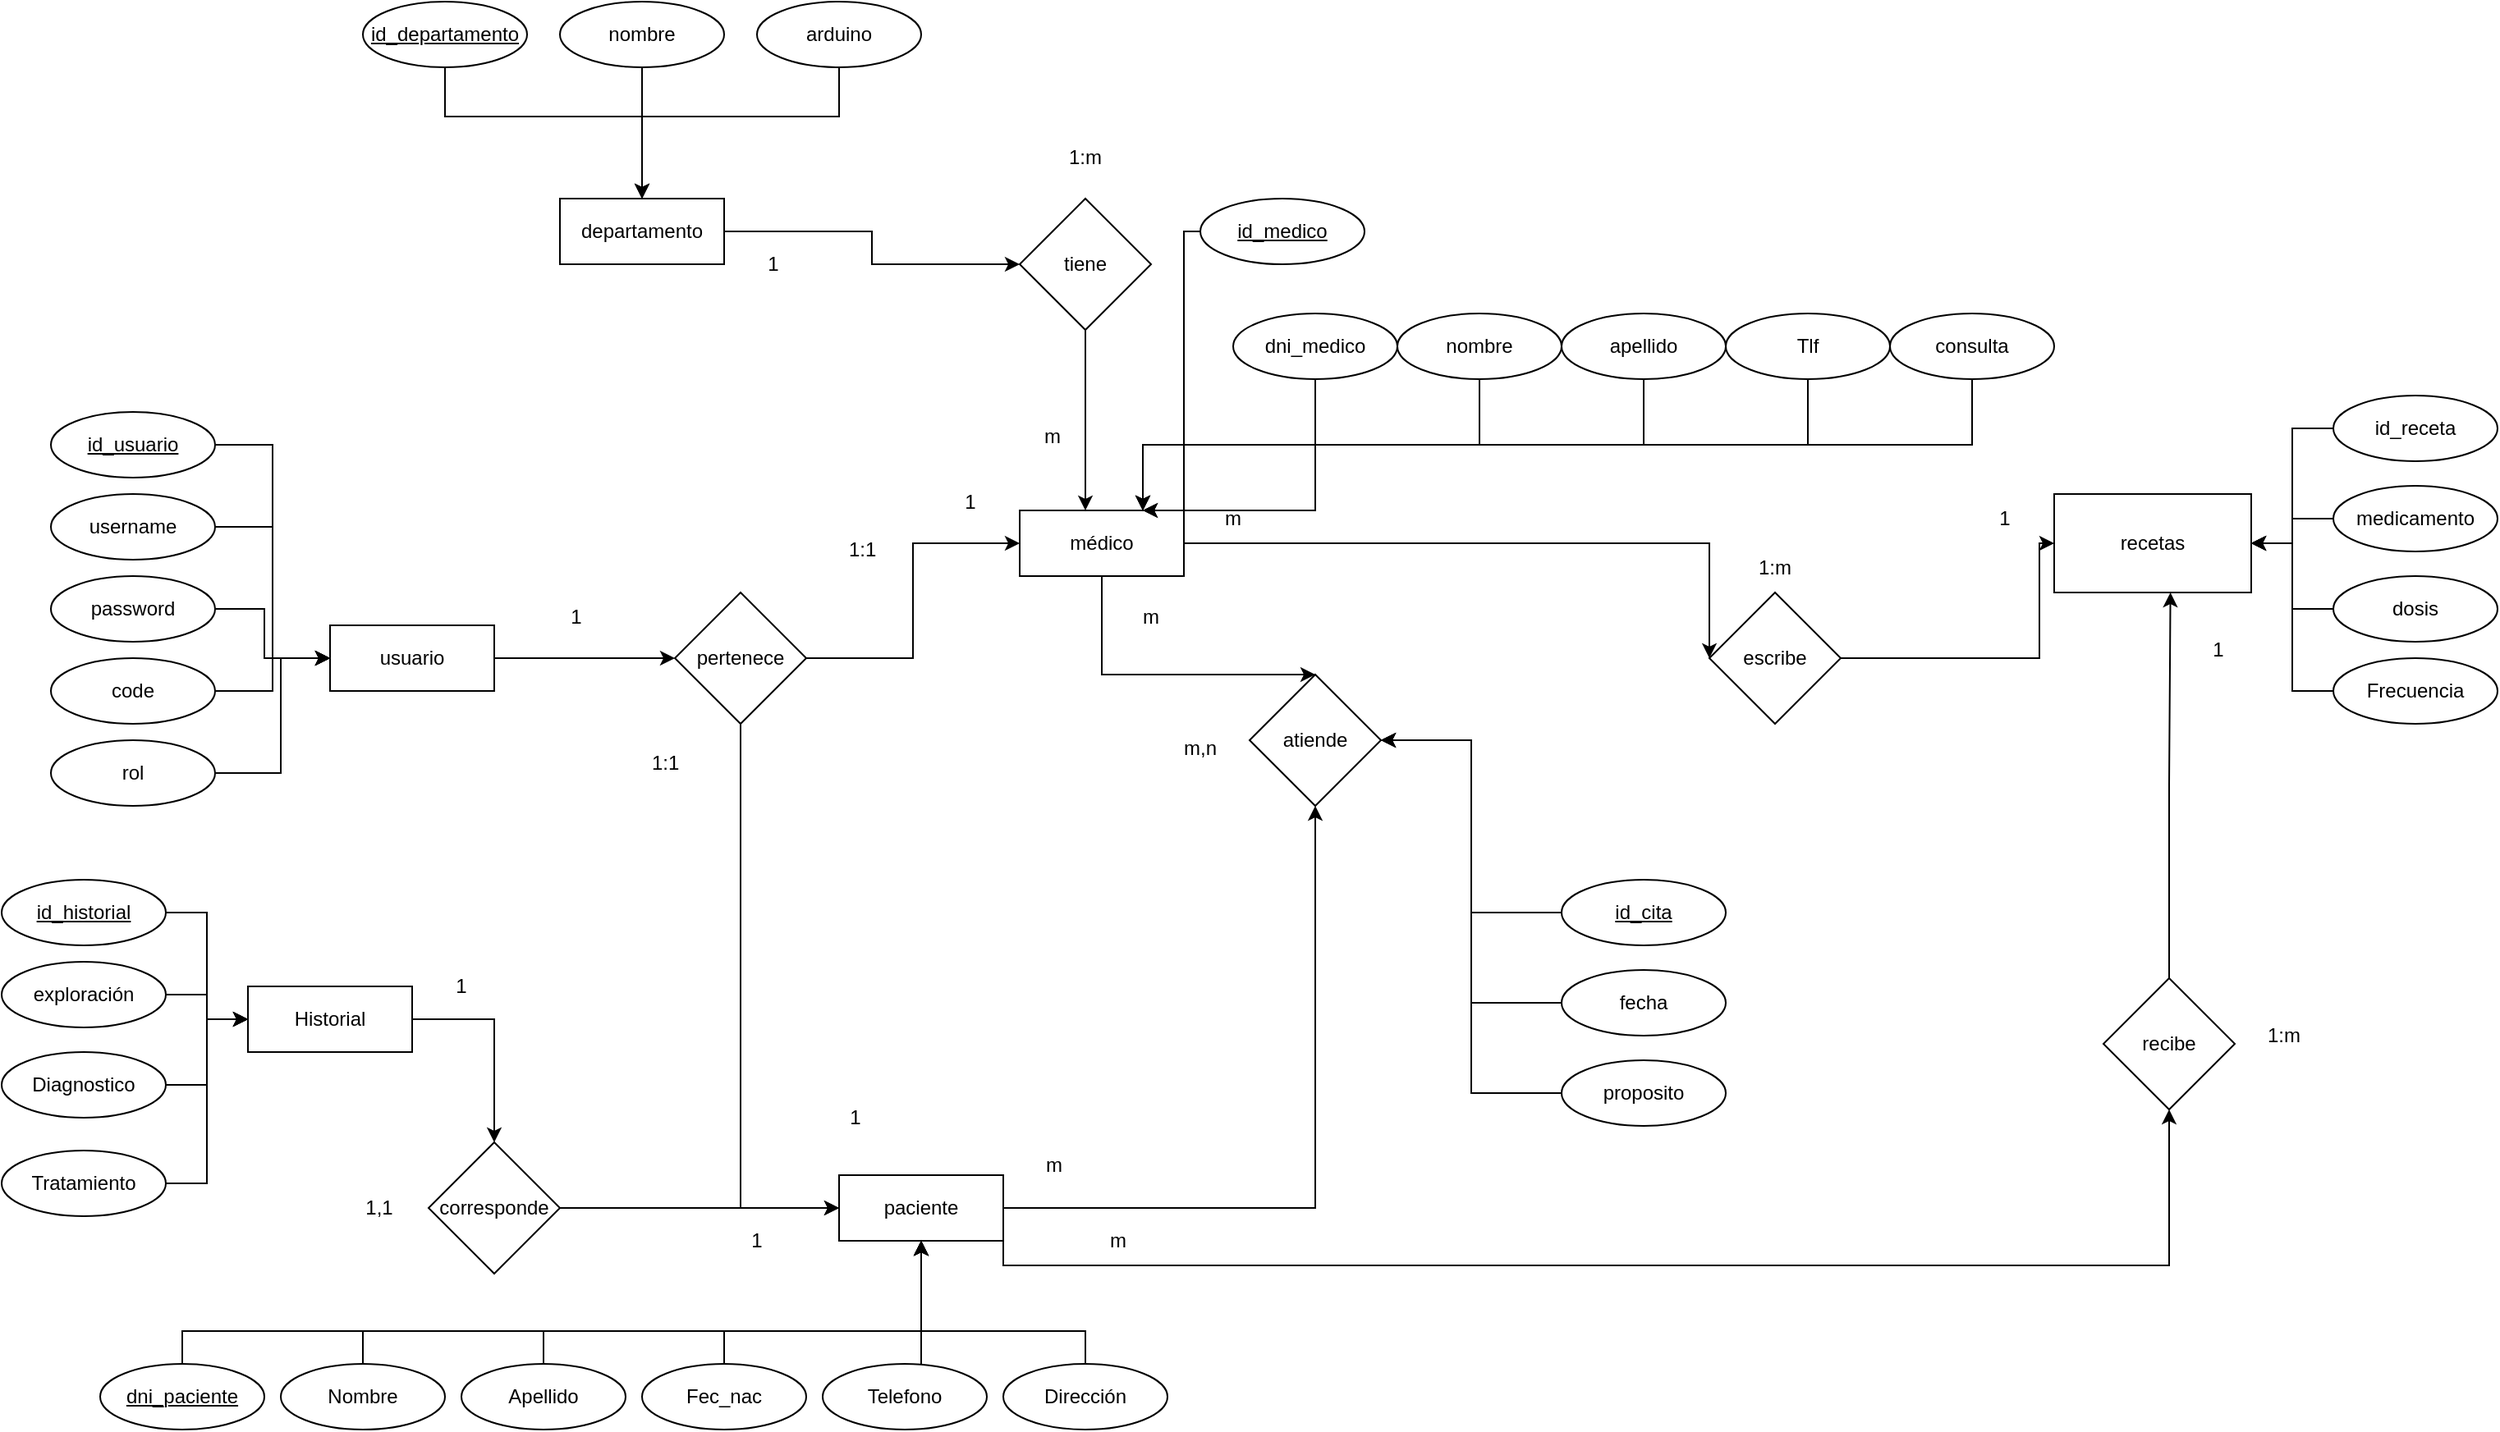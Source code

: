 <mxfile version="21.3.7" type="device">
  <diagram name="Página-1" id="xqndLr8KM-EVl-vZ3S0C">
    <mxGraphModel dx="1219" dy="1891" grid="1" gridSize="10" guides="1" tooltips="1" connect="1" arrows="1" fold="1" page="1" pageScale="1" pageWidth="827" pageHeight="1169" math="0" shadow="0">
      <root>
        <mxCell id="0" />
        <mxCell id="1" parent="0" />
        <mxCell id="SFQ_yNqbdvY2a28r_DXW-2" style="edgeStyle=orthogonalEdgeStyle;rounded=0;orthogonalLoop=1;jettySize=auto;html=1;entryX=0;entryY=0.5;entryDx=0;entryDy=0;" parent="1" source="jwtB_uwuyBpoJe-E4JpQ-1" target="SFQ_yNqbdvY2a28r_DXW-1" edge="1">
          <mxGeometry relative="1" as="geometry" />
        </mxCell>
        <mxCell id="jwtB_uwuyBpoJe-E4JpQ-1" value="usuario" style="whiteSpace=wrap;html=1;align=center;" parent="1" vertex="1">
          <mxGeometry x="200" y="210" width="100" height="40" as="geometry" />
        </mxCell>
        <mxCell id="jwtB_uwuyBpoJe-E4JpQ-3" style="edgeStyle=orthogonalEdgeStyle;rounded=0;orthogonalLoop=1;jettySize=auto;html=1;entryX=0;entryY=0.5;entryDx=0;entryDy=0;" parent="1" source="jwtB_uwuyBpoJe-E4JpQ-2" target="jwtB_uwuyBpoJe-E4JpQ-1" edge="1">
          <mxGeometry relative="1" as="geometry" />
        </mxCell>
        <mxCell id="jwtB_uwuyBpoJe-E4JpQ-2" value="id_usuario" style="ellipse;whiteSpace=wrap;html=1;align=center;fontStyle=4;" parent="1" vertex="1">
          <mxGeometry x="30" y="80" width="100" height="40" as="geometry" />
        </mxCell>
        <mxCell id="jwtB_uwuyBpoJe-E4JpQ-5" style="edgeStyle=orthogonalEdgeStyle;rounded=0;orthogonalLoop=1;jettySize=auto;html=1;entryX=0;entryY=0.5;entryDx=0;entryDy=0;" parent="1" source="jwtB_uwuyBpoJe-E4JpQ-4" target="jwtB_uwuyBpoJe-E4JpQ-1" edge="1">
          <mxGeometry relative="1" as="geometry" />
        </mxCell>
        <mxCell id="jwtB_uwuyBpoJe-E4JpQ-4" value="username" style="ellipse;whiteSpace=wrap;html=1;align=center;" parent="1" vertex="1">
          <mxGeometry x="30" y="130" width="100" height="40" as="geometry" />
        </mxCell>
        <mxCell id="jwtB_uwuyBpoJe-E4JpQ-7" style="edgeStyle=orthogonalEdgeStyle;rounded=0;orthogonalLoop=1;jettySize=auto;html=1;entryX=0;entryY=0.5;entryDx=0;entryDy=0;" parent="1" source="jwtB_uwuyBpoJe-E4JpQ-6" target="jwtB_uwuyBpoJe-E4JpQ-1" edge="1">
          <mxGeometry relative="1" as="geometry">
            <Array as="points">
              <mxPoint x="160" y="200" />
              <mxPoint x="160" y="230" />
            </Array>
          </mxGeometry>
        </mxCell>
        <mxCell id="jwtB_uwuyBpoJe-E4JpQ-6" value="password" style="ellipse;whiteSpace=wrap;html=1;align=center;" parent="1" vertex="1">
          <mxGeometry x="30" y="180" width="100" height="40" as="geometry" />
        </mxCell>
        <mxCell id="jwtB_uwuyBpoJe-E4JpQ-9" style="edgeStyle=orthogonalEdgeStyle;rounded=0;orthogonalLoop=1;jettySize=auto;html=1;" parent="1" source="jwtB_uwuyBpoJe-E4JpQ-8" edge="1">
          <mxGeometry relative="1" as="geometry">
            <mxPoint x="200" y="230" as="targetPoint" />
            <Array as="points">
              <mxPoint x="170" y="300" />
              <mxPoint x="170" y="230" />
            </Array>
          </mxGeometry>
        </mxCell>
        <mxCell id="jwtB_uwuyBpoJe-E4JpQ-8" value="rol" style="ellipse;whiteSpace=wrap;html=1;align=center;" parent="1" vertex="1">
          <mxGeometry x="30" y="280" width="100" height="40" as="geometry" />
        </mxCell>
        <mxCell id="hdkqg9-tBqKJNnxFn2p5-3" style="edgeStyle=orthogonalEdgeStyle;rounded=0;orthogonalLoop=1;jettySize=auto;html=1;entryX=0;entryY=0.5;entryDx=0;entryDy=0;" parent="1" source="CPYr39Uea-LIrnxPLEq8-1" target="hdkqg9-tBqKJNnxFn2p5-2" edge="1">
          <mxGeometry relative="1" as="geometry">
            <Array as="points">
              <mxPoint x="980" y="160" />
              <mxPoint x="980" y="160" />
            </Array>
          </mxGeometry>
        </mxCell>
        <mxCell id="hdkqg9-tBqKJNnxFn2p5-15" style="edgeStyle=orthogonalEdgeStyle;rounded=0;orthogonalLoop=1;jettySize=auto;html=1;entryX=0.5;entryY=0;entryDx=0;entryDy=0;" parent="1" source="CPYr39Uea-LIrnxPLEq8-1" target="hdkqg9-tBqKJNnxFn2p5-14" edge="1">
          <mxGeometry relative="1" as="geometry">
            <Array as="points">
              <mxPoint x="670" y="240" />
            </Array>
          </mxGeometry>
        </mxCell>
        <mxCell id="CPYr39Uea-LIrnxPLEq8-1" value="médico" style="whiteSpace=wrap;html=1;align=center;" parent="1" vertex="1">
          <mxGeometry x="620" y="140" width="100" height="40" as="geometry" />
        </mxCell>
        <mxCell id="fabHO_pOaCCCnIY9OZKp-2" style="edgeStyle=orthogonalEdgeStyle;rounded=0;orthogonalLoop=1;jettySize=auto;html=1;entryX=0.5;entryY=1;entryDx=0;entryDy=0;exitX=1;exitY=1;exitDx=0;exitDy=0;" parent="1" source="CPYr39Uea-LIrnxPLEq8-3" target="fabHO_pOaCCCnIY9OZKp-3" edge="1">
          <mxGeometry relative="1" as="geometry">
            <mxPoint x="1310" y="580" as="targetPoint" />
            <Array as="points">
              <mxPoint x="610" y="600" />
              <mxPoint x="1320" y="600" />
            </Array>
          </mxGeometry>
        </mxCell>
        <mxCell id="Pz2hUDX345NdzsbgaiuW-1" style="edgeStyle=orthogonalEdgeStyle;rounded=0;orthogonalLoop=1;jettySize=auto;html=1;entryX=0.5;entryY=1;entryDx=0;entryDy=0;" parent="1" source="CPYr39Uea-LIrnxPLEq8-3" target="hdkqg9-tBqKJNnxFn2p5-14" edge="1">
          <mxGeometry relative="1" as="geometry">
            <mxPoint x="730" y="370" as="targetPoint" />
          </mxGeometry>
        </mxCell>
        <mxCell id="CPYr39Uea-LIrnxPLEq8-3" value="paciente" style="whiteSpace=wrap;html=1;align=center;" parent="1" vertex="1">
          <mxGeometry x="510" y="545" width="100" height="40" as="geometry" />
        </mxCell>
        <mxCell id="CPYr39Uea-LIrnxPLEq8-7" value="1:1" style="text;strokeColor=none;fillColor=none;spacingLeft=4;spacingRight=4;overflow=hidden;rotatable=0;points=[[0,0.5],[1,0.5]];portConstraint=eastwest;fontSize=12;whiteSpace=wrap;html=1;" parent="1" vertex="1">
          <mxGeometry x="510" y="150" width="40" height="30" as="geometry" />
        </mxCell>
        <mxCell id="CPYr39Uea-LIrnxPLEq8-9" value="1:1" style="text;strokeColor=none;fillColor=none;spacingLeft=4;spacingRight=4;overflow=hidden;rotatable=0;points=[[0,0.5],[1,0.5]];portConstraint=eastwest;fontSize=12;whiteSpace=wrap;html=1;" parent="1" vertex="1">
          <mxGeometry x="390" y="280" width="40" height="30" as="geometry" />
        </mxCell>
        <mxCell id="SFQ_yNqbdvY2a28r_DXW-13" style="edgeStyle=orthogonalEdgeStyle;rounded=0;orthogonalLoop=1;jettySize=auto;html=1;" parent="1" source="CPYr39Uea-LIrnxPLEq8-10" target="SFQ_yNqbdvY2a28r_DXW-12" edge="1">
          <mxGeometry relative="1" as="geometry" />
        </mxCell>
        <mxCell id="CPYr39Uea-LIrnxPLEq8-10" value="departamento" style="whiteSpace=wrap;html=1;align=center;" parent="1" vertex="1">
          <mxGeometry x="340" y="-50" width="100" height="40" as="geometry" />
        </mxCell>
        <mxCell id="SFQ_yNqbdvY2a28r_DXW-3" style="edgeStyle=orthogonalEdgeStyle;rounded=0;orthogonalLoop=1;jettySize=auto;html=1;entryX=0;entryY=0.5;entryDx=0;entryDy=0;" parent="1" source="SFQ_yNqbdvY2a28r_DXW-1" target="CPYr39Uea-LIrnxPLEq8-1" edge="1">
          <mxGeometry relative="1" as="geometry" />
        </mxCell>
        <mxCell id="SFQ_yNqbdvY2a28r_DXW-4" style="edgeStyle=orthogonalEdgeStyle;rounded=0;orthogonalLoop=1;jettySize=auto;html=1;exitX=0.5;exitY=1;exitDx=0;exitDy=0;entryX=0;entryY=0.5;entryDx=0;entryDy=0;" parent="1" source="SFQ_yNqbdvY2a28r_DXW-1" target="CPYr39Uea-LIrnxPLEq8-3" edge="1">
          <mxGeometry relative="1" as="geometry">
            <Array as="points">
              <mxPoint x="450" y="565" />
            </Array>
            <mxPoint x="450" y="540" as="targetPoint" />
          </mxGeometry>
        </mxCell>
        <mxCell id="SFQ_yNqbdvY2a28r_DXW-1" value="pertenece" style="rhombus;whiteSpace=wrap;html=1;" parent="1" vertex="1">
          <mxGeometry x="410" y="190" width="80" height="80" as="geometry" />
        </mxCell>
        <mxCell id="SFQ_yNqbdvY2a28r_DXW-5" value="1" style="text;html=1;strokeColor=none;fillColor=none;align=center;verticalAlign=middle;whiteSpace=wrap;rounded=0;" parent="1" vertex="1">
          <mxGeometry x="320" y="190" width="60" height="30" as="geometry" />
        </mxCell>
        <mxCell id="SFQ_yNqbdvY2a28r_DXW-7" value="1" style="text;html=1;strokeColor=none;fillColor=none;align=center;verticalAlign=middle;whiteSpace=wrap;rounded=0;" parent="1" vertex="1">
          <mxGeometry x="560" y="120" width="60" height="30" as="geometry" />
        </mxCell>
        <mxCell id="SFQ_yNqbdvY2a28r_DXW-11" value="1" style="text;html=1;strokeColor=none;fillColor=none;align=center;verticalAlign=middle;whiteSpace=wrap;rounded=0;" parent="1" vertex="1">
          <mxGeometry x="490" y="495" width="60" height="30" as="geometry" />
        </mxCell>
        <mxCell id="SFQ_yNqbdvY2a28r_DXW-14" style="edgeStyle=orthogonalEdgeStyle;rounded=0;orthogonalLoop=1;jettySize=auto;html=1;" parent="1" source="SFQ_yNqbdvY2a28r_DXW-12" edge="1">
          <mxGeometry relative="1" as="geometry">
            <mxPoint x="660" y="140" as="targetPoint" />
          </mxGeometry>
        </mxCell>
        <mxCell id="SFQ_yNqbdvY2a28r_DXW-12" value="tiene" style="rhombus;whiteSpace=wrap;html=1;" parent="1" vertex="1">
          <mxGeometry x="620" y="-50" width="80" height="80" as="geometry" />
        </mxCell>
        <mxCell id="hdkqg9-tBqKJNnxFn2p5-1" value="recetas" style="rounded=0;whiteSpace=wrap;html=1;" parent="1" vertex="1">
          <mxGeometry x="1250" y="130" width="120" height="60" as="geometry" />
        </mxCell>
        <mxCell id="hdkqg9-tBqKJNnxFn2p5-4" style="edgeStyle=orthogonalEdgeStyle;rounded=0;orthogonalLoop=1;jettySize=auto;html=1;entryX=0;entryY=0.5;entryDx=0;entryDy=0;" parent="1" source="hdkqg9-tBqKJNnxFn2p5-2" target="hdkqg9-tBqKJNnxFn2p5-1" edge="1">
          <mxGeometry relative="1" as="geometry">
            <Array as="points">
              <mxPoint x="1241" y="160" />
            </Array>
          </mxGeometry>
        </mxCell>
        <mxCell id="hdkqg9-tBqKJNnxFn2p5-2" value="escribe" style="rhombus;whiteSpace=wrap;html=1;" parent="1" vertex="1">
          <mxGeometry x="1040" y="190" width="80" height="80" as="geometry" />
        </mxCell>
        <mxCell id="hdkqg9-tBqKJNnxFn2p5-5" value="1" style="text;html=1;strokeColor=none;fillColor=none;align=center;verticalAlign=middle;whiteSpace=wrap;rounded=0;" parent="1" vertex="1">
          <mxGeometry x="1190" y="130" width="60" height="30" as="geometry" />
        </mxCell>
        <mxCell id="hdkqg9-tBqKJNnxFn2p5-6" value="m" style="text;html=1;strokeColor=none;fillColor=none;align=center;verticalAlign=middle;whiteSpace=wrap;rounded=0;" parent="1" vertex="1">
          <mxGeometry x="650" y="570" width="60" height="30" as="geometry" />
        </mxCell>
        <mxCell id="hdkqg9-tBqKJNnxFn2p5-7" value="1:m" style="text;html=1;strokeColor=none;fillColor=none;align=center;verticalAlign=middle;whiteSpace=wrap;rounded=0;" parent="1" vertex="1">
          <mxGeometry x="1050" y="160" width="60" height="30" as="geometry" />
        </mxCell>
        <mxCell id="hdkqg9-tBqKJNnxFn2p5-8" value="m" style="text;html=1;strokeColor=none;fillColor=none;align=center;verticalAlign=middle;whiteSpace=wrap;rounded=0;" parent="1" vertex="1">
          <mxGeometry x="610" y="80" width="60" height="30" as="geometry" />
        </mxCell>
        <mxCell id="hdkqg9-tBqKJNnxFn2p5-10" value="1" style="text;html=1;strokeColor=none;fillColor=none;align=center;verticalAlign=middle;whiteSpace=wrap;rounded=0;" parent="1" vertex="1">
          <mxGeometry x="440" y="-25" width="60" height="30" as="geometry" />
        </mxCell>
        <mxCell id="hdkqg9-tBqKJNnxFn2p5-11" value="1:m" style="text;html=1;strokeColor=none;fillColor=none;align=center;verticalAlign=middle;whiteSpace=wrap;rounded=0;" parent="1" vertex="1">
          <mxGeometry x="630" y="-90" width="60" height="30" as="geometry" />
        </mxCell>
        <mxCell id="hdkqg9-tBqKJNnxFn2p5-14" value="atiende" style="rhombus;whiteSpace=wrap;html=1;" parent="1" vertex="1">
          <mxGeometry x="760" y="240" width="80" height="80" as="geometry" />
        </mxCell>
        <mxCell id="hdkqg9-tBqKJNnxFn2p5-17" value="m,n" style="text;html=1;strokeColor=none;fillColor=none;align=center;verticalAlign=middle;whiteSpace=wrap;rounded=0;" parent="1" vertex="1">
          <mxGeometry x="700" y="270" width="60" height="30" as="geometry" />
        </mxCell>
        <mxCell id="hdkqg9-tBqKJNnxFn2p5-18" value="m" style="text;html=1;strokeColor=none;fillColor=none;align=center;verticalAlign=middle;whiteSpace=wrap;rounded=0;" parent="1" vertex="1">
          <mxGeometry x="670" y="190" width="60" height="30" as="geometry" />
        </mxCell>
        <mxCell id="hdkqg9-tBqKJNnxFn2p5-26" style="edgeStyle=orthogonalEdgeStyle;rounded=0;orthogonalLoop=1;jettySize=auto;html=1;entryX=0.5;entryY=1;entryDx=0;entryDy=0;" parent="1" source="hdkqg9-tBqKJNnxFn2p5-25" target="CPYr39Uea-LIrnxPLEq8-3" edge="1">
          <mxGeometry relative="1" as="geometry">
            <Array as="points">
              <mxPoint x="110" y="640" />
              <mxPoint x="560" y="640" />
            </Array>
          </mxGeometry>
        </mxCell>
        <mxCell id="hdkqg9-tBqKJNnxFn2p5-25" value="dni_paciente" style="ellipse;whiteSpace=wrap;html=1;align=center;fontStyle=4;" parent="1" vertex="1">
          <mxGeometry x="60" y="660" width="100" height="40" as="geometry" />
        </mxCell>
        <mxCell id="hdkqg9-tBqKJNnxFn2p5-28" style="edgeStyle=orthogonalEdgeStyle;rounded=0;orthogonalLoop=1;jettySize=auto;html=1;" parent="1" source="hdkqg9-tBqKJNnxFn2p5-27" target="CPYr39Uea-LIrnxPLEq8-3" edge="1">
          <mxGeometry relative="1" as="geometry">
            <mxPoint x="560.0" y="590" as="targetPoint" />
            <Array as="points">
              <mxPoint x="220" y="640" />
              <mxPoint x="560" y="640" />
            </Array>
          </mxGeometry>
        </mxCell>
        <mxCell id="hdkqg9-tBqKJNnxFn2p5-27" value="Nombre" style="ellipse;whiteSpace=wrap;html=1;align=center;" parent="1" vertex="1">
          <mxGeometry x="170" y="660" width="100" height="40" as="geometry" />
        </mxCell>
        <mxCell id="hdkqg9-tBqKJNnxFn2p5-30" style="edgeStyle=orthogonalEdgeStyle;rounded=0;orthogonalLoop=1;jettySize=auto;html=1;entryX=0.5;entryY=1;entryDx=0;entryDy=0;" parent="1" source="hdkqg9-tBqKJNnxFn2p5-29" target="CPYr39Uea-LIrnxPLEq8-3" edge="1">
          <mxGeometry relative="1" as="geometry">
            <Array as="points">
              <mxPoint x="330" y="640" />
              <mxPoint x="560" y="640" />
            </Array>
          </mxGeometry>
        </mxCell>
        <mxCell id="hdkqg9-tBqKJNnxFn2p5-29" value="Apellido" style="ellipse;whiteSpace=wrap;html=1;align=center;" parent="1" vertex="1">
          <mxGeometry x="280" y="660" width="100" height="40" as="geometry" />
        </mxCell>
        <mxCell id="hdkqg9-tBqKJNnxFn2p5-32" style="edgeStyle=orthogonalEdgeStyle;rounded=0;orthogonalLoop=1;jettySize=auto;html=1;entryX=0.5;entryY=1;entryDx=0;entryDy=0;" parent="1" source="hdkqg9-tBqKJNnxFn2p5-31" target="CPYr39Uea-LIrnxPLEq8-3" edge="1">
          <mxGeometry relative="1" as="geometry">
            <Array as="points">
              <mxPoint x="440" y="640" />
              <mxPoint x="560" y="640" />
            </Array>
          </mxGeometry>
        </mxCell>
        <mxCell id="hdkqg9-tBqKJNnxFn2p5-31" value="Fec_nac" style="ellipse;whiteSpace=wrap;html=1;align=center;" parent="1" vertex="1">
          <mxGeometry x="390" y="660" width="100" height="40" as="geometry" />
        </mxCell>
        <mxCell id="hdkqg9-tBqKJNnxFn2p5-35" style="edgeStyle=orthogonalEdgeStyle;rounded=0;orthogonalLoop=1;jettySize=auto;html=1;entryX=0.5;entryY=1;entryDx=0;entryDy=0;" parent="1" source="hdkqg9-tBqKJNnxFn2p5-33" target="CPYr39Uea-LIrnxPLEq8-3" edge="1">
          <mxGeometry relative="1" as="geometry">
            <Array as="points">
              <mxPoint x="560" y="630" />
              <mxPoint x="560" y="630" />
            </Array>
          </mxGeometry>
        </mxCell>
        <mxCell id="hdkqg9-tBqKJNnxFn2p5-33" value="Telefono" style="ellipse;whiteSpace=wrap;html=1;align=center;" parent="1" vertex="1">
          <mxGeometry x="500" y="660" width="100" height="40" as="geometry" />
        </mxCell>
        <mxCell id="hdkqg9-tBqKJNnxFn2p5-36" style="edgeStyle=orthogonalEdgeStyle;rounded=0;orthogonalLoop=1;jettySize=auto;html=1;entryX=0.5;entryY=1;entryDx=0;entryDy=0;" parent="1" source="hdkqg9-tBqKJNnxFn2p5-34" target="CPYr39Uea-LIrnxPLEq8-3" edge="1">
          <mxGeometry relative="1" as="geometry">
            <Array as="points">
              <mxPoint x="660" y="640" />
              <mxPoint x="560" y="640" />
            </Array>
          </mxGeometry>
        </mxCell>
        <mxCell id="hdkqg9-tBqKJNnxFn2p5-34" value="Dirección" style="ellipse;whiteSpace=wrap;html=1;align=center;" parent="1" vertex="1">
          <mxGeometry x="610" y="660" width="100" height="40" as="geometry" />
        </mxCell>
        <mxCell id="hdkqg9-tBqKJNnxFn2p5-37" value="m" style="text;strokeColor=none;fillColor=none;spacingLeft=4;spacingRight=4;overflow=hidden;rotatable=0;points=[[0,0.5],[1,0.5]];portConstraint=eastwest;fontSize=12;whiteSpace=wrap;html=1;" parent="1" vertex="1">
          <mxGeometry x="630" y="525" width="40" height="30" as="geometry" />
        </mxCell>
        <mxCell id="fabHO_pOaCCCnIY9OZKp-1" value="m" style="text;html=1;strokeColor=none;fillColor=none;align=center;verticalAlign=middle;whiteSpace=wrap;rounded=0;" parent="1" vertex="1">
          <mxGeometry x="720" y="130" width="60" height="30" as="geometry" />
        </mxCell>
        <mxCell id="fabHO_pOaCCCnIY9OZKp-5" style="edgeStyle=orthogonalEdgeStyle;rounded=0;orthogonalLoop=1;jettySize=auto;html=1;entryX=0.59;entryY=1;entryDx=0;entryDy=0;entryPerimeter=0;" parent="1" source="fabHO_pOaCCCnIY9OZKp-3" target="hdkqg9-tBqKJNnxFn2p5-1" edge="1">
          <mxGeometry relative="1" as="geometry" />
        </mxCell>
        <mxCell id="fabHO_pOaCCCnIY9OZKp-3" value="recibe" style="rhombus;whiteSpace=wrap;html=1;" parent="1" vertex="1">
          <mxGeometry x="1280" y="425" width="80" height="80" as="geometry" />
        </mxCell>
        <mxCell id="fabHO_pOaCCCnIY9OZKp-7" style="edgeStyle=orthogonalEdgeStyle;rounded=0;orthogonalLoop=1;jettySize=auto;html=1;" parent="1" source="fabHO_pOaCCCnIY9OZKp-6" target="CPYr39Uea-LIrnxPLEq8-10" edge="1">
          <mxGeometry relative="1" as="geometry">
            <Array as="points">
              <mxPoint x="270" y="-100" />
              <mxPoint x="390" y="-100" />
            </Array>
          </mxGeometry>
        </mxCell>
        <mxCell id="fabHO_pOaCCCnIY9OZKp-6" value="id_departamento" style="ellipse;whiteSpace=wrap;html=1;align=center;fontStyle=4;" parent="1" vertex="1">
          <mxGeometry x="220" y="-170" width="100" height="40" as="geometry" />
        </mxCell>
        <mxCell id="fabHO_pOaCCCnIY9OZKp-9" style="edgeStyle=orthogonalEdgeStyle;rounded=0;orthogonalLoop=1;jettySize=auto;html=1;" parent="1" source="fabHO_pOaCCCnIY9OZKp-8" target="CPYr39Uea-LIrnxPLEq8-10" edge="1">
          <mxGeometry relative="1" as="geometry" />
        </mxCell>
        <mxCell id="fabHO_pOaCCCnIY9OZKp-8" value="nombre" style="ellipse;whiteSpace=wrap;html=1;align=center;" parent="1" vertex="1">
          <mxGeometry x="340" y="-170" width="100" height="40" as="geometry" />
        </mxCell>
        <mxCell id="fabHO_pOaCCCnIY9OZKp-11" style="edgeStyle=orthogonalEdgeStyle;rounded=0;orthogonalLoop=1;jettySize=auto;html=1;entryX=0.5;entryY=0;entryDx=0;entryDy=0;" parent="1" source="fabHO_pOaCCCnIY9OZKp-10" target="CPYr39Uea-LIrnxPLEq8-10" edge="1">
          <mxGeometry relative="1" as="geometry">
            <Array as="points">
              <mxPoint x="510" y="-100" />
              <mxPoint x="390" y="-100" />
            </Array>
          </mxGeometry>
        </mxCell>
        <mxCell id="fabHO_pOaCCCnIY9OZKp-10" value="arduino" style="ellipse;whiteSpace=wrap;html=1;align=center;" parent="1" vertex="1">
          <mxGeometry x="460" y="-170" width="100" height="40" as="geometry" />
        </mxCell>
        <mxCell id="fabHO_pOaCCCnIY9OZKp-13" style="edgeStyle=orthogonalEdgeStyle;rounded=0;orthogonalLoop=1;jettySize=auto;html=1;entryX=1;entryY=0.5;entryDx=0;entryDy=0;" parent="1" source="fabHO_pOaCCCnIY9OZKp-12" target="hdkqg9-tBqKJNnxFn2p5-14" edge="1">
          <mxGeometry relative="1" as="geometry">
            <mxPoint x="840" y="330" as="targetPoint" />
          </mxGeometry>
        </mxCell>
        <mxCell id="fabHO_pOaCCCnIY9OZKp-12" value="id_cita" style="ellipse;whiteSpace=wrap;html=1;align=center;fontStyle=4;" parent="1" vertex="1">
          <mxGeometry x="950" y="365" width="100" height="40" as="geometry" />
        </mxCell>
        <mxCell id="fabHO_pOaCCCnIY9OZKp-17" style="edgeStyle=orthogonalEdgeStyle;rounded=0;orthogonalLoop=1;jettySize=auto;html=1;entryX=1;entryY=0.5;entryDx=0;entryDy=0;" parent="1" source="fabHO_pOaCCCnIY9OZKp-14" target="hdkqg9-tBqKJNnxFn2p5-14" edge="1">
          <mxGeometry relative="1" as="geometry">
            <mxPoint x="860" y="440" as="targetPoint" />
          </mxGeometry>
        </mxCell>
        <mxCell id="fabHO_pOaCCCnIY9OZKp-14" value="fecha" style="ellipse;whiteSpace=wrap;html=1;align=center;" parent="1" vertex="1">
          <mxGeometry x="950" y="420" width="100" height="40" as="geometry" />
        </mxCell>
        <mxCell id="fabHO_pOaCCCnIY9OZKp-16" style="edgeStyle=orthogonalEdgeStyle;rounded=0;orthogonalLoop=1;jettySize=auto;html=1;entryX=1;entryY=0.5;entryDx=0;entryDy=0;" parent="1" source="fabHO_pOaCCCnIY9OZKp-15" target="hdkqg9-tBqKJNnxFn2p5-14" edge="1">
          <mxGeometry relative="1" as="geometry">
            <mxPoint x="860" y="440" as="targetPoint" />
          </mxGeometry>
        </mxCell>
        <mxCell id="fabHO_pOaCCCnIY9OZKp-15" value="proposito" style="ellipse;whiteSpace=wrap;html=1;align=center;" parent="1" vertex="1">
          <mxGeometry x="950" y="475" width="100" height="40" as="geometry" />
        </mxCell>
        <mxCell id="fabHO_pOaCCCnIY9OZKp-18" value="1" style="text;html=1;strokeColor=none;fillColor=none;align=center;verticalAlign=middle;whiteSpace=wrap;rounded=0;" parent="1" vertex="1">
          <mxGeometry x="1320" y="210" width="60" height="30" as="geometry" />
        </mxCell>
        <mxCell id="fabHO_pOaCCCnIY9OZKp-19" value="1:m" style="text;html=1;strokeColor=none;fillColor=none;align=center;verticalAlign=middle;whiteSpace=wrap;rounded=0;" parent="1" vertex="1">
          <mxGeometry x="1360" y="445" width="60" height="30" as="geometry" />
        </mxCell>
        <mxCell id="fabHO_pOaCCCnIY9OZKp-24" style="edgeStyle=orthogonalEdgeStyle;rounded=0;orthogonalLoop=1;jettySize=auto;html=1;entryX=1;entryY=0.5;entryDx=0;entryDy=0;" parent="1" source="fabHO_pOaCCCnIY9OZKp-20" target="hdkqg9-tBqKJNnxFn2p5-1" edge="1">
          <mxGeometry relative="1" as="geometry" />
        </mxCell>
        <mxCell id="fabHO_pOaCCCnIY9OZKp-20" value="id_receta" style="ellipse;whiteSpace=wrap;html=1;align=center;" parent="1" vertex="1">
          <mxGeometry x="1420" y="70" width="100" height="40" as="geometry" />
        </mxCell>
        <mxCell id="fabHO_pOaCCCnIY9OZKp-25" style="edgeStyle=orthogonalEdgeStyle;rounded=0;orthogonalLoop=1;jettySize=auto;html=1;entryX=1;entryY=0.5;entryDx=0;entryDy=0;" parent="1" source="fabHO_pOaCCCnIY9OZKp-21" target="hdkqg9-tBqKJNnxFn2p5-1" edge="1">
          <mxGeometry relative="1" as="geometry" />
        </mxCell>
        <mxCell id="fabHO_pOaCCCnIY9OZKp-21" value="medicamento" style="ellipse;whiteSpace=wrap;html=1;align=center;" parent="1" vertex="1">
          <mxGeometry x="1420" y="125" width="100" height="40" as="geometry" />
        </mxCell>
        <mxCell id="fabHO_pOaCCCnIY9OZKp-26" style="edgeStyle=orthogonalEdgeStyle;rounded=0;orthogonalLoop=1;jettySize=auto;html=1;entryX=1;entryY=0.5;entryDx=0;entryDy=0;" parent="1" source="fabHO_pOaCCCnIY9OZKp-22" target="hdkqg9-tBqKJNnxFn2p5-1" edge="1">
          <mxGeometry relative="1" as="geometry" />
        </mxCell>
        <mxCell id="fabHO_pOaCCCnIY9OZKp-22" value="dosis" style="ellipse;whiteSpace=wrap;html=1;align=center;" parent="1" vertex="1">
          <mxGeometry x="1420" y="180" width="100" height="40" as="geometry" />
        </mxCell>
        <mxCell id="fabHO_pOaCCCnIY9OZKp-27" style="edgeStyle=orthogonalEdgeStyle;rounded=0;orthogonalLoop=1;jettySize=auto;html=1;entryX=1;entryY=0.5;entryDx=0;entryDy=0;" parent="1" source="fabHO_pOaCCCnIY9OZKp-23" target="hdkqg9-tBqKJNnxFn2p5-1" edge="1">
          <mxGeometry relative="1" as="geometry" />
        </mxCell>
        <mxCell id="fabHO_pOaCCCnIY9OZKp-23" value="Frecuencia" style="ellipse;whiteSpace=wrap;html=1;align=center;" parent="1" vertex="1">
          <mxGeometry x="1420" y="230" width="100" height="40" as="geometry" />
        </mxCell>
        <mxCell id="fabHO_pOaCCCnIY9OZKp-31" style="edgeStyle=orthogonalEdgeStyle;rounded=0;orthogonalLoop=1;jettySize=auto;html=1;" parent="1" source="fabHO_pOaCCCnIY9OZKp-28" target="fabHO_pOaCCCnIY9OZKp-30" edge="1">
          <mxGeometry relative="1" as="geometry" />
        </mxCell>
        <mxCell id="fabHO_pOaCCCnIY9OZKp-28" value="Historial" style="whiteSpace=wrap;html=1;align=center;" parent="1" vertex="1">
          <mxGeometry x="150" y="430" width="100" height="40" as="geometry" />
        </mxCell>
        <mxCell id="fabHO_pOaCCCnIY9OZKp-32" style="edgeStyle=orthogonalEdgeStyle;rounded=0;orthogonalLoop=1;jettySize=auto;html=1;entryX=0;entryY=0.5;entryDx=0;entryDy=0;" parent="1" source="fabHO_pOaCCCnIY9OZKp-30" target="CPYr39Uea-LIrnxPLEq8-3" edge="1">
          <mxGeometry relative="1" as="geometry" />
        </mxCell>
        <mxCell id="fabHO_pOaCCCnIY9OZKp-30" value="corresponde" style="rhombus;whiteSpace=wrap;html=1;" parent="1" vertex="1">
          <mxGeometry x="260" y="525" width="80" height="80" as="geometry" />
        </mxCell>
        <mxCell id="fabHO_pOaCCCnIY9OZKp-33" value="1" style="text;html=1;strokeColor=none;fillColor=none;align=center;verticalAlign=middle;whiteSpace=wrap;rounded=0;" parent="1" vertex="1">
          <mxGeometry x="250" y="415" width="60" height="30" as="geometry" />
        </mxCell>
        <mxCell id="fabHO_pOaCCCnIY9OZKp-34" value="1,1" style="text;html=1;strokeColor=none;fillColor=none;align=center;verticalAlign=middle;whiteSpace=wrap;rounded=0;" parent="1" vertex="1">
          <mxGeometry x="200" y="550" width="60" height="30" as="geometry" />
        </mxCell>
        <mxCell id="fabHO_pOaCCCnIY9OZKp-35" value="1" style="text;html=1;strokeColor=none;fillColor=none;align=center;verticalAlign=middle;whiteSpace=wrap;rounded=0;" parent="1" vertex="1">
          <mxGeometry x="430" y="570" width="60" height="30" as="geometry" />
        </mxCell>
        <mxCell id="fabHO_pOaCCCnIY9OZKp-42" style="edgeStyle=orthogonalEdgeStyle;rounded=0;orthogonalLoop=1;jettySize=auto;html=1;entryX=0.75;entryY=0;entryDx=0;entryDy=0;" parent="1" source="fabHO_pOaCCCnIY9OZKp-36" target="CPYr39Uea-LIrnxPLEq8-1" edge="1">
          <mxGeometry relative="1" as="geometry">
            <Array as="points">
              <mxPoint x="800" y="140" />
            </Array>
          </mxGeometry>
        </mxCell>
        <mxCell id="fabHO_pOaCCCnIY9OZKp-36" value="dni_medico" style="ellipse;whiteSpace=wrap;html=1;align=center;fontStyle=0;" parent="1" vertex="1">
          <mxGeometry x="750" y="20" width="100" height="40" as="geometry" />
        </mxCell>
        <mxCell id="fabHO_pOaCCCnIY9OZKp-43" style="edgeStyle=orthogonalEdgeStyle;rounded=0;orthogonalLoop=1;jettySize=auto;html=1;entryX=0.75;entryY=0;entryDx=0;entryDy=0;" parent="1" source="fabHO_pOaCCCnIY9OZKp-38" target="CPYr39Uea-LIrnxPLEq8-1" edge="1">
          <mxGeometry relative="1" as="geometry">
            <Array as="points">
              <mxPoint x="900" y="100" />
              <mxPoint x="695" y="100" />
            </Array>
          </mxGeometry>
        </mxCell>
        <mxCell id="fabHO_pOaCCCnIY9OZKp-38" value="nombre" style="ellipse;whiteSpace=wrap;html=1;align=center;" parent="1" vertex="1">
          <mxGeometry x="850" y="20" width="100" height="40" as="geometry" />
        </mxCell>
        <mxCell id="fabHO_pOaCCCnIY9OZKp-44" style="edgeStyle=orthogonalEdgeStyle;rounded=0;orthogonalLoop=1;jettySize=auto;html=1;entryX=0.75;entryY=0;entryDx=0;entryDy=0;" parent="1" source="fabHO_pOaCCCnIY9OZKp-39" target="CPYr39Uea-LIrnxPLEq8-1" edge="1">
          <mxGeometry relative="1" as="geometry">
            <Array as="points">
              <mxPoint x="1000" y="100" />
              <mxPoint x="695" y="100" />
            </Array>
          </mxGeometry>
        </mxCell>
        <mxCell id="fabHO_pOaCCCnIY9OZKp-39" value="apellido" style="ellipse;whiteSpace=wrap;html=1;align=center;" parent="1" vertex="1">
          <mxGeometry x="950" y="20" width="100" height="40" as="geometry" />
        </mxCell>
        <mxCell id="fabHO_pOaCCCnIY9OZKp-45" style="edgeStyle=orthogonalEdgeStyle;rounded=0;orthogonalLoop=1;jettySize=auto;html=1;entryX=0.75;entryY=0;entryDx=0;entryDy=0;" parent="1" source="fabHO_pOaCCCnIY9OZKp-40" target="CPYr39Uea-LIrnxPLEq8-1" edge="1">
          <mxGeometry relative="1" as="geometry">
            <Array as="points">
              <mxPoint x="1100" y="100" />
              <mxPoint x="695" y="100" />
            </Array>
          </mxGeometry>
        </mxCell>
        <mxCell id="fabHO_pOaCCCnIY9OZKp-40" value="Tlf" style="ellipse;whiteSpace=wrap;html=1;align=center;" parent="1" vertex="1">
          <mxGeometry x="1050" y="20" width="100" height="40" as="geometry" />
        </mxCell>
        <mxCell id="fabHO_pOaCCCnIY9OZKp-50" style="edgeStyle=orthogonalEdgeStyle;rounded=0;orthogonalLoop=1;jettySize=auto;html=1;entryX=0;entryY=0.5;entryDx=0;entryDy=0;" parent="1" source="fabHO_pOaCCCnIY9OZKp-46" target="fabHO_pOaCCCnIY9OZKp-28" edge="1">
          <mxGeometry relative="1" as="geometry" />
        </mxCell>
        <mxCell id="fabHO_pOaCCCnIY9OZKp-46" value="id_historial" style="ellipse;whiteSpace=wrap;html=1;align=center;fontStyle=4;" parent="1" vertex="1">
          <mxGeometry y="365" width="100" height="40" as="geometry" />
        </mxCell>
        <mxCell id="fabHO_pOaCCCnIY9OZKp-51" style="edgeStyle=orthogonalEdgeStyle;rounded=0;orthogonalLoop=1;jettySize=auto;html=1;entryX=0;entryY=0.5;entryDx=0;entryDy=0;" parent="1" source="fabHO_pOaCCCnIY9OZKp-47" target="fabHO_pOaCCCnIY9OZKp-28" edge="1">
          <mxGeometry relative="1" as="geometry" />
        </mxCell>
        <mxCell id="fabHO_pOaCCCnIY9OZKp-47" value="exploración" style="ellipse;whiteSpace=wrap;html=1;align=center;" parent="1" vertex="1">
          <mxGeometry y="415" width="100" height="40" as="geometry" />
        </mxCell>
        <mxCell id="fabHO_pOaCCCnIY9OZKp-52" style="edgeStyle=orthogonalEdgeStyle;rounded=0;orthogonalLoop=1;jettySize=auto;html=1;entryX=0;entryY=0.5;entryDx=0;entryDy=0;" parent="1" source="fabHO_pOaCCCnIY9OZKp-48" target="fabHO_pOaCCCnIY9OZKp-28" edge="1">
          <mxGeometry relative="1" as="geometry" />
        </mxCell>
        <mxCell id="fabHO_pOaCCCnIY9OZKp-48" value="Diagnostico" style="ellipse;whiteSpace=wrap;html=1;align=center;" parent="1" vertex="1">
          <mxGeometry y="470" width="100" height="40" as="geometry" />
        </mxCell>
        <mxCell id="fabHO_pOaCCCnIY9OZKp-53" style="edgeStyle=orthogonalEdgeStyle;rounded=0;orthogonalLoop=1;jettySize=auto;html=1;entryX=0;entryY=0.5;entryDx=0;entryDy=0;" parent="1" source="fabHO_pOaCCCnIY9OZKp-49" target="fabHO_pOaCCCnIY9OZKp-28" edge="1">
          <mxGeometry relative="1" as="geometry" />
        </mxCell>
        <mxCell id="fabHO_pOaCCCnIY9OZKp-49" value="Tratamiento" style="ellipse;whiteSpace=wrap;html=1;align=center;" parent="1" vertex="1">
          <mxGeometry y="530" width="100" height="40" as="geometry" />
        </mxCell>
        <mxCell id="Pz2hUDX345NdzsbgaiuW-4" style="edgeStyle=orthogonalEdgeStyle;rounded=0;orthogonalLoop=1;jettySize=auto;html=1;entryX=0.75;entryY=0;entryDx=0;entryDy=0;" parent="1" source="Pz2hUDX345NdzsbgaiuW-2" target="CPYr39Uea-LIrnxPLEq8-1" edge="1">
          <mxGeometry relative="1" as="geometry">
            <Array as="points">
              <mxPoint x="1200" y="100" />
              <mxPoint x="695" y="100" />
            </Array>
          </mxGeometry>
        </mxCell>
        <mxCell id="Pz2hUDX345NdzsbgaiuW-2" value="consulta" style="ellipse;whiteSpace=wrap;html=1;align=center;" parent="1" vertex="1">
          <mxGeometry x="1150" y="20" width="100" height="40" as="geometry" />
        </mxCell>
        <mxCell id="0XXSkzoIAo-3sU9eYqEg-2" style="edgeStyle=orthogonalEdgeStyle;rounded=0;orthogonalLoop=1;jettySize=auto;html=1;entryX=0;entryY=0.5;entryDx=0;entryDy=0;" edge="1" parent="1" source="0XXSkzoIAo-3sU9eYqEg-1" target="jwtB_uwuyBpoJe-E4JpQ-1">
          <mxGeometry relative="1" as="geometry" />
        </mxCell>
        <mxCell id="0XXSkzoIAo-3sU9eYqEg-1" value="code" style="ellipse;whiteSpace=wrap;html=1;align=center;" vertex="1" parent="1">
          <mxGeometry x="30" y="230" width="100" height="40" as="geometry" />
        </mxCell>
        <mxCell id="0XXSkzoIAo-3sU9eYqEg-4" style="edgeStyle=orthogonalEdgeStyle;rounded=0;orthogonalLoop=1;jettySize=auto;html=1;entryX=0.75;entryY=0;entryDx=0;entryDy=0;" edge="1" parent="1" source="0XXSkzoIAo-3sU9eYqEg-3" target="CPYr39Uea-LIrnxPLEq8-1">
          <mxGeometry relative="1" as="geometry">
            <Array as="points">
              <mxPoint x="720" y="-30" />
              <mxPoint x="720" y="140" />
            </Array>
          </mxGeometry>
        </mxCell>
        <mxCell id="0XXSkzoIAo-3sU9eYqEg-3" value="id_medico" style="ellipse;whiteSpace=wrap;html=1;align=center;fontStyle=4;" vertex="1" parent="1">
          <mxGeometry x="730" y="-50" width="100" height="40" as="geometry" />
        </mxCell>
      </root>
    </mxGraphModel>
  </diagram>
</mxfile>
